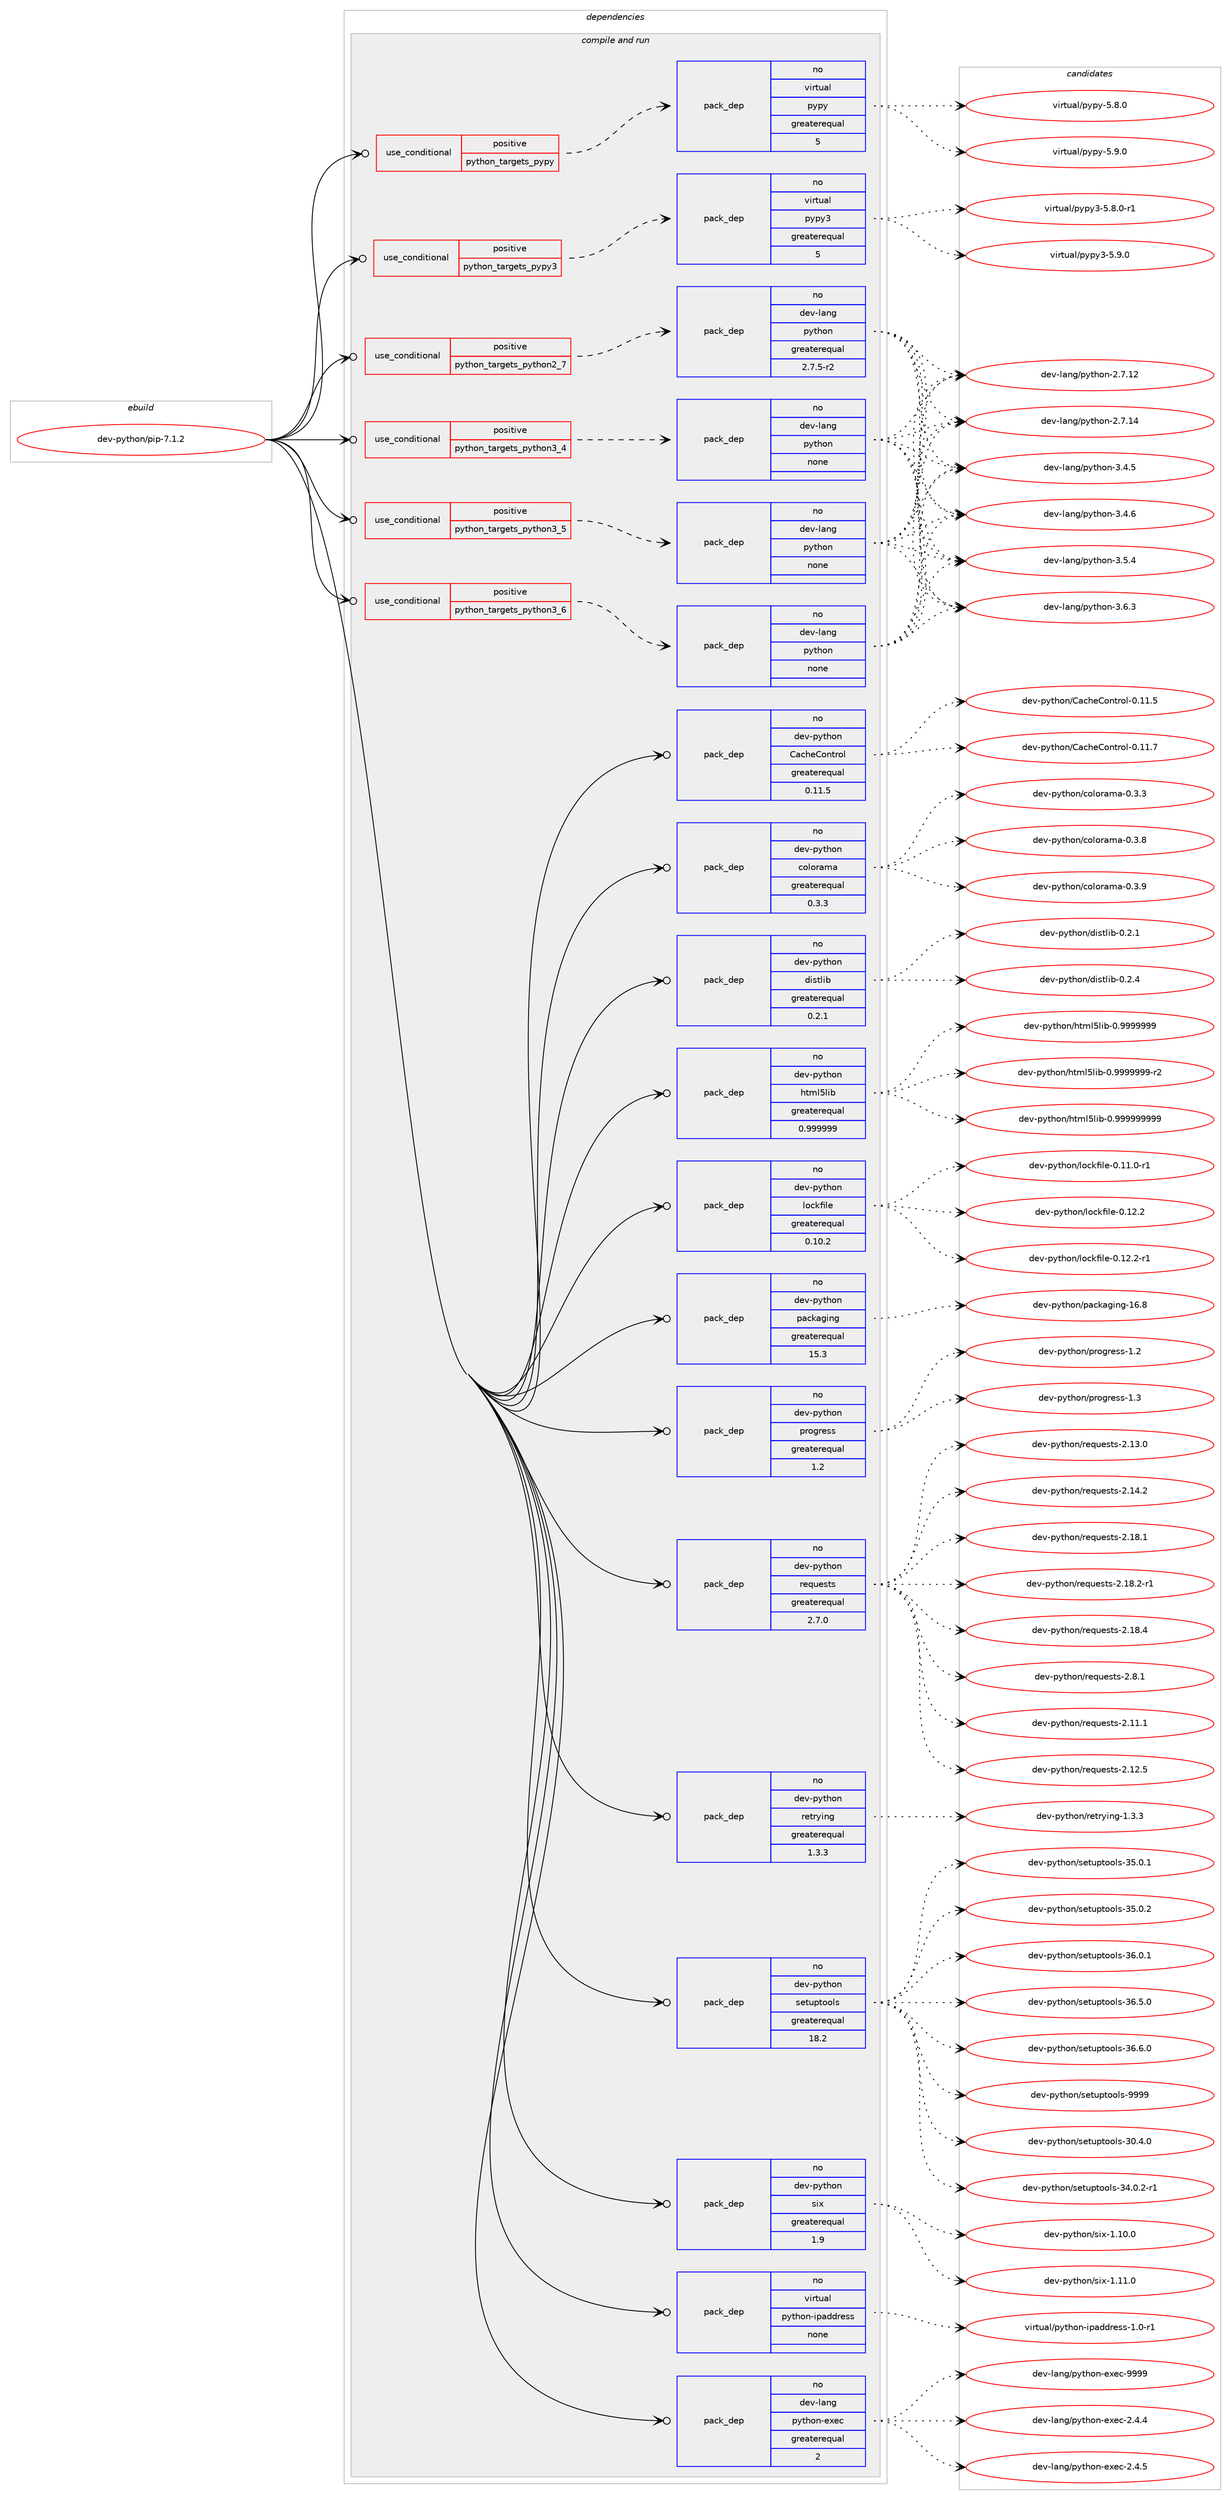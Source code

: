 digraph prolog {

# *************
# Graph options
# *************

newrank=true;
concentrate=true;
compound=true;
graph [rankdir=LR,fontname=Helvetica,fontsize=10,ranksep=1.5];#, ranksep=2.5, nodesep=0.2];
edge  [arrowhead=vee];
node  [fontname=Helvetica,fontsize=10];

# **********
# The ebuild
# **********

subgraph cluster_leftcol {
color=gray;
rank=same;
label=<<i>ebuild</i>>;
id [label="dev-python/pip-7.1.2", color=red, width=4, href="../dev-python/pip-7.1.2.svg"];
}

# ****************
# The dependencies
# ****************

subgraph cluster_midcol {
color=gray;
label=<<i>dependencies</i>>;
subgraph cluster_compile {
fillcolor="#eeeeee";
style=filled;
label=<<i>compile</i>>;
}
subgraph cluster_compileandrun {
fillcolor="#eeeeee";
style=filled;
label=<<i>compile and run</i>>;
subgraph cond37341 {
dependency173326 [label=<<TABLE BORDER="0" CELLBORDER="1" CELLSPACING="0" CELLPADDING="4"><TR><TD ROWSPAN="3" CELLPADDING="10">use_conditional</TD></TR><TR><TD>positive</TD></TR><TR><TD>python_targets_pypy</TD></TR></TABLE>>, shape=none, color=red];
subgraph pack132078 {
dependency173327 [label=<<TABLE BORDER="0" CELLBORDER="1" CELLSPACING="0" CELLPADDING="4" WIDTH="220"><TR><TD ROWSPAN="6" CELLPADDING="30">pack_dep</TD></TR><TR><TD WIDTH="110">no</TD></TR><TR><TD>virtual</TD></TR><TR><TD>pypy</TD></TR><TR><TD>greaterequal</TD></TR><TR><TD>5</TD></TR></TABLE>>, shape=none, color=blue];
}
dependency173326:e -> dependency173327:w [weight=20,style="dashed",arrowhead="vee"];
}
id:e -> dependency173326:w [weight=20,style="solid",arrowhead="odotvee"];
subgraph cond37342 {
dependency173328 [label=<<TABLE BORDER="0" CELLBORDER="1" CELLSPACING="0" CELLPADDING="4"><TR><TD ROWSPAN="3" CELLPADDING="10">use_conditional</TD></TR><TR><TD>positive</TD></TR><TR><TD>python_targets_pypy3</TD></TR></TABLE>>, shape=none, color=red];
subgraph pack132079 {
dependency173329 [label=<<TABLE BORDER="0" CELLBORDER="1" CELLSPACING="0" CELLPADDING="4" WIDTH="220"><TR><TD ROWSPAN="6" CELLPADDING="30">pack_dep</TD></TR><TR><TD WIDTH="110">no</TD></TR><TR><TD>virtual</TD></TR><TR><TD>pypy3</TD></TR><TR><TD>greaterequal</TD></TR><TR><TD>5</TD></TR></TABLE>>, shape=none, color=blue];
}
dependency173328:e -> dependency173329:w [weight=20,style="dashed",arrowhead="vee"];
}
id:e -> dependency173328:w [weight=20,style="solid",arrowhead="odotvee"];
subgraph cond37343 {
dependency173330 [label=<<TABLE BORDER="0" CELLBORDER="1" CELLSPACING="0" CELLPADDING="4"><TR><TD ROWSPAN="3" CELLPADDING="10">use_conditional</TD></TR><TR><TD>positive</TD></TR><TR><TD>python_targets_python2_7</TD></TR></TABLE>>, shape=none, color=red];
subgraph pack132080 {
dependency173331 [label=<<TABLE BORDER="0" CELLBORDER="1" CELLSPACING="0" CELLPADDING="4" WIDTH="220"><TR><TD ROWSPAN="6" CELLPADDING="30">pack_dep</TD></TR><TR><TD WIDTH="110">no</TD></TR><TR><TD>dev-lang</TD></TR><TR><TD>python</TD></TR><TR><TD>greaterequal</TD></TR><TR><TD>2.7.5-r2</TD></TR></TABLE>>, shape=none, color=blue];
}
dependency173330:e -> dependency173331:w [weight=20,style="dashed",arrowhead="vee"];
}
id:e -> dependency173330:w [weight=20,style="solid",arrowhead="odotvee"];
subgraph cond37344 {
dependency173332 [label=<<TABLE BORDER="0" CELLBORDER="1" CELLSPACING="0" CELLPADDING="4"><TR><TD ROWSPAN="3" CELLPADDING="10">use_conditional</TD></TR><TR><TD>positive</TD></TR><TR><TD>python_targets_python3_4</TD></TR></TABLE>>, shape=none, color=red];
subgraph pack132081 {
dependency173333 [label=<<TABLE BORDER="0" CELLBORDER="1" CELLSPACING="0" CELLPADDING="4" WIDTH="220"><TR><TD ROWSPAN="6" CELLPADDING="30">pack_dep</TD></TR><TR><TD WIDTH="110">no</TD></TR><TR><TD>dev-lang</TD></TR><TR><TD>python</TD></TR><TR><TD>none</TD></TR><TR><TD></TD></TR></TABLE>>, shape=none, color=blue];
}
dependency173332:e -> dependency173333:w [weight=20,style="dashed",arrowhead="vee"];
}
id:e -> dependency173332:w [weight=20,style="solid",arrowhead="odotvee"];
subgraph cond37345 {
dependency173334 [label=<<TABLE BORDER="0" CELLBORDER="1" CELLSPACING="0" CELLPADDING="4"><TR><TD ROWSPAN="3" CELLPADDING="10">use_conditional</TD></TR><TR><TD>positive</TD></TR><TR><TD>python_targets_python3_5</TD></TR></TABLE>>, shape=none, color=red];
subgraph pack132082 {
dependency173335 [label=<<TABLE BORDER="0" CELLBORDER="1" CELLSPACING="0" CELLPADDING="4" WIDTH="220"><TR><TD ROWSPAN="6" CELLPADDING="30">pack_dep</TD></TR><TR><TD WIDTH="110">no</TD></TR><TR><TD>dev-lang</TD></TR><TR><TD>python</TD></TR><TR><TD>none</TD></TR><TR><TD></TD></TR></TABLE>>, shape=none, color=blue];
}
dependency173334:e -> dependency173335:w [weight=20,style="dashed",arrowhead="vee"];
}
id:e -> dependency173334:w [weight=20,style="solid",arrowhead="odotvee"];
subgraph cond37346 {
dependency173336 [label=<<TABLE BORDER="0" CELLBORDER="1" CELLSPACING="0" CELLPADDING="4"><TR><TD ROWSPAN="3" CELLPADDING="10">use_conditional</TD></TR><TR><TD>positive</TD></TR><TR><TD>python_targets_python3_6</TD></TR></TABLE>>, shape=none, color=red];
subgraph pack132083 {
dependency173337 [label=<<TABLE BORDER="0" CELLBORDER="1" CELLSPACING="0" CELLPADDING="4" WIDTH="220"><TR><TD ROWSPAN="6" CELLPADDING="30">pack_dep</TD></TR><TR><TD WIDTH="110">no</TD></TR><TR><TD>dev-lang</TD></TR><TR><TD>python</TD></TR><TR><TD>none</TD></TR><TR><TD></TD></TR></TABLE>>, shape=none, color=blue];
}
dependency173336:e -> dependency173337:w [weight=20,style="dashed",arrowhead="vee"];
}
id:e -> dependency173336:w [weight=20,style="solid",arrowhead="odotvee"];
subgraph pack132084 {
dependency173338 [label=<<TABLE BORDER="0" CELLBORDER="1" CELLSPACING="0" CELLPADDING="4" WIDTH="220"><TR><TD ROWSPAN="6" CELLPADDING="30">pack_dep</TD></TR><TR><TD WIDTH="110">no</TD></TR><TR><TD>dev-lang</TD></TR><TR><TD>python-exec</TD></TR><TR><TD>greaterequal</TD></TR><TR><TD>2</TD></TR></TABLE>>, shape=none, color=blue];
}
id:e -> dependency173338:w [weight=20,style="solid",arrowhead="odotvee"];
subgraph pack132085 {
dependency173339 [label=<<TABLE BORDER="0" CELLBORDER="1" CELLSPACING="0" CELLPADDING="4" WIDTH="220"><TR><TD ROWSPAN="6" CELLPADDING="30">pack_dep</TD></TR><TR><TD WIDTH="110">no</TD></TR><TR><TD>dev-python</TD></TR><TR><TD>CacheControl</TD></TR><TR><TD>greaterequal</TD></TR><TR><TD>0.11.5</TD></TR></TABLE>>, shape=none, color=blue];
}
id:e -> dependency173339:w [weight=20,style="solid",arrowhead="odotvee"];
subgraph pack132086 {
dependency173340 [label=<<TABLE BORDER="0" CELLBORDER="1" CELLSPACING="0" CELLPADDING="4" WIDTH="220"><TR><TD ROWSPAN="6" CELLPADDING="30">pack_dep</TD></TR><TR><TD WIDTH="110">no</TD></TR><TR><TD>dev-python</TD></TR><TR><TD>colorama</TD></TR><TR><TD>greaterequal</TD></TR><TR><TD>0.3.3</TD></TR></TABLE>>, shape=none, color=blue];
}
id:e -> dependency173340:w [weight=20,style="solid",arrowhead="odotvee"];
subgraph pack132087 {
dependency173341 [label=<<TABLE BORDER="0" CELLBORDER="1" CELLSPACING="0" CELLPADDING="4" WIDTH="220"><TR><TD ROWSPAN="6" CELLPADDING="30">pack_dep</TD></TR><TR><TD WIDTH="110">no</TD></TR><TR><TD>dev-python</TD></TR><TR><TD>distlib</TD></TR><TR><TD>greaterequal</TD></TR><TR><TD>0.2.1</TD></TR></TABLE>>, shape=none, color=blue];
}
id:e -> dependency173341:w [weight=20,style="solid",arrowhead="odotvee"];
subgraph pack132088 {
dependency173342 [label=<<TABLE BORDER="0" CELLBORDER="1" CELLSPACING="0" CELLPADDING="4" WIDTH="220"><TR><TD ROWSPAN="6" CELLPADDING="30">pack_dep</TD></TR><TR><TD WIDTH="110">no</TD></TR><TR><TD>dev-python</TD></TR><TR><TD>html5lib</TD></TR><TR><TD>greaterequal</TD></TR><TR><TD>0.999999</TD></TR></TABLE>>, shape=none, color=blue];
}
id:e -> dependency173342:w [weight=20,style="solid",arrowhead="odotvee"];
subgraph pack132089 {
dependency173343 [label=<<TABLE BORDER="0" CELLBORDER="1" CELLSPACING="0" CELLPADDING="4" WIDTH="220"><TR><TD ROWSPAN="6" CELLPADDING="30">pack_dep</TD></TR><TR><TD WIDTH="110">no</TD></TR><TR><TD>dev-python</TD></TR><TR><TD>lockfile</TD></TR><TR><TD>greaterequal</TD></TR><TR><TD>0.10.2</TD></TR></TABLE>>, shape=none, color=blue];
}
id:e -> dependency173343:w [weight=20,style="solid",arrowhead="odotvee"];
subgraph pack132090 {
dependency173344 [label=<<TABLE BORDER="0" CELLBORDER="1" CELLSPACING="0" CELLPADDING="4" WIDTH="220"><TR><TD ROWSPAN="6" CELLPADDING="30">pack_dep</TD></TR><TR><TD WIDTH="110">no</TD></TR><TR><TD>dev-python</TD></TR><TR><TD>packaging</TD></TR><TR><TD>greaterequal</TD></TR><TR><TD>15.3</TD></TR></TABLE>>, shape=none, color=blue];
}
id:e -> dependency173344:w [weight=20,style="solid",arrowhead="odotvee"];
subgraph pack132091 {
dependency173345 [label=<<TABLE BORDER="0" CELLBORDER="1" CELLSPACING="0" CELLPADDING="4" WIDTH="220"><TR><TD ROWSPAN="6" CELLPADDING="30">pack_dep</TD></TR><TR><TD WIDTH="110">no</TD></TR><TR><TD>dev-python</TD></TR><TR><TD>progress</TD></TR><TR><TD>greaterequal</TD></TR><TR><TD>1.2</TD></TR></TABLE>>, shape=none, color=blue];
}
id:e -> dependency173345:w [weight=20,style="solid",arrowhead="odotvee"];
subgraph pack132092 {
dependency173346 [label=<<TABLE BORDER="0" CELLBORDER="1" CELLSPACING="0" CELLPADDING="4" WIDTH="220"><TR><TD ROWSPAN="6" CELLPADDING="30">pack_dep</TD></TR><TR><TD WIDTH="110">no</TD></TR><TR><TD>dev-python</TD></TR><TR><TD>requests</TD></TR><TR><TD>greaterequal</TD></TR><TR><TD>2.7.0</TD></TR></TABLE>>, shape=none, color=blue];
}
id:e -> dependency173346:w [weight=20,style="solid",arrowhead="odotvee"];
subgraph pack132093 {
dependency173347 [label=<<TABLE BORDER="0" CELLBORDER="1" CELLSPACING="0" CELLPADDING="4" WIDTH="220"><TR><TD ROWSPAN="6" CELLPADDING="30">pack_dep</TD></TR><TR><TD WIDTH="110">no</TD></TR><TR><TD>dev-python</TD></TR><TR><TD>retrying</TD></TR><TR><TD>greaterequal</TD></TR><TR><TD>1.3.3</TD></TR></TABLE>>, shape=none, color=blue];
}
id:e -> dependency173347:w [weight=20,style="solid",arrowhead="odotvee"];
subgraph pack132094 {
dependency173348 [label=<<TABLE BORDER="0" CELLBORDER="1" CELLSPACING="0" CELLPADDING="4" WIDTH="220"><TR><TD ROWSPAN="6" CELLPADDING="30">pack_dep</TD></TR><TR><TD WIDTH="110">no</TD></TR><TR><TD>dev-python</TD></TR><TR><TD>setuptools</TD></TR><TR><TD>greaterequal</TD></TR><TR><TD>18.2</TD></TR></TABLE>>, shape=none, color=blue];
}
id:e -> dependency173348:w [weight=20,style="solid",arrowhead="odotvee"];
subgraph pack132095 {
dependency173349 [label=<<TABLE BORDER="0" CELLBORDER="1" CELLSPACING="0" CELLPADDING="4" WIDTH="220"><TR><TD ROWSPAN="6" CELLPADDING="30">pack_dep</TD></TR><TR><TD WIDTH="110">no</TD></TR><TR><TD>dev-python</TD></TR><TR><TD>six</TD></TR><TR><TD>greaterequal</TD></TR><TR><TD>1.9</TD></TR></TABLE>>, shape=none, color=blue];
}
id:e -> dependency173349:w [weight=20,style="solid",arrowhead="odotvee"];
subgraph pack132096 {
dependency173350 [label=<<TABLE BORDER="0" CELLBORDER="1" CELLSPACING="0" CELLPADDING="4" WIDTH="220"><TR><TD ROWSPAN="6" CELLPADDING="30">pack_dep</TD></TR><TR><TD WIDTH="110">no</TD></TR><TR><TD>virtual</TD></TR><TR><TD>python-ipaddress</TD></TR><TR><TD>none</TD></TR><TR><TD></TD></TR></TABLE>>, shape=none, color=blue];
}
id:e -> dependency173350:w [weight=20,style="solid",arrowhead="odotvee"];
}
subgraph cluster_run {
fillcolor="#eeeeee";
style=filled;
label=<<i>run</i>>;
}
}

# **************
# The candidates
# **************

subgraph cluster_choices {
rank=same;
color=gray;
label=<<i>candidates</i>>;

subgraph choice132078 {
color=black;
nodesep=1;
choice1181051141161179710847112121112121455346564648 [label="virtual/pypy-5.8.0", color=red, width=4,href="../virtual/pypy-5.8.0.svg"];
choice1181051141161179710847112121112121455346574648 [label="virtual/pypy-5.9.0", color=red, width=4,href="../virtual/pypy-5.9.0.svg"];
dependency173327:e -> choice1181051141161179710847112121112121455346564648:w [style=dotted,weight="100"];
dependency173327:e -> choice1181051141161179710847112121112121455346574648:w [style=dotted,weight="100"];
}
subgraph choice132079 {
color=black;
nodesep=1;
choice1181051141161179710847112121112121514553465646484511449 [label="virtual/pypy3-5.8.0-r1", color=red, width=4,href="../virtual/pypy3-5.8.0-r1.svg"];
choice118105114116117971084711212111212151455346574648 [label="virtual/pypy3-5.9.0", color=red, width=4,href="../virtual/pypy3-5.9.0.svg"];
dependency173329:e -> choice1181051141161179710847112121112121514553465646484511449:w [style=dotted,weight="100"];
dependency173329:e -> choice118105114116117971084711212111212151455346574648:w [style=dotted,weight="100"];
}
subgraph choice132080 {
color=black;
nodesep=1;
choice10010111845108971101034711212111610411111045504655464950 [label="dev-lang/python-2.7.12", color=red, width=4,href="../dev-lang/python-2.7.12.svg"];
choice10010111845108971101034711212111610411111045504655464952 [label="dev-lang/python-2.7.14", color=red, width=4,href="../dev-lang/python-2.7.14.svg"];
choice100101118451089711010347112121116104111110455146524653 [label="dev-lang/python-3.4.5", color=red, width=4,href="../dev-lang/python-3.4.5.svg"];
choice100101118451089711010347112121116104111110455146524654 [label="dev-lang/python-3.4.6", color=red, width=4,href="../dev-lang/python-3.4.6.svg"];
choice100101118451089711010347112121116104111110455146534652 [label="dev-lang/python-3.5.4", color=red, width=4,href="../dev-lang/python-3.5.4.svg"];
choice100101118451089711010347112121116104111110455146544651 [label="dev-lang/python-3.6.3", color=red, width=4,href="../dev-lang/python-3.6.3.svg"];
dependency173331:e -> choice10010111845108971101034711212111610411111045504655464950:w [style=dotted,weight="100"];
dependency173331:e -> choice10010111845108971101034711212111610411111045504655464952:w [style=dotted,weight="100"];
dependency173331:e -> choice100101118451089711010347112121116104111110455146524653:w [style=dotted,weight="100"];
dependency173331:e -> choice100101118451089711010347112121116104111110455146524654:w [style=dotted,weight="100"];
dependency173331:e -> choice100101118451089711010347112121116104111110455146534652:w [style=dotted,weight="100"];
dependency173331:e -> choice100101118451089711010347112121116104111110455146544651:w [style=dotted,weight="100"];
}
subgraph choice132081 {
color=black;
nodesep=1;
choice10010111845108971101034711212111610411111045504655464950 [label="dev-lang/python-2.7.12", color=red, width=4,href="../dev-lang/python-2.7.12.svg"];
choice10010111845108971101034711212111610411111045504655464952 [label="dev-lang/python-2.7.14", color=red, width=4,href="../dev-lang/python-2.7.14.svg"];
choice100101118451089711010347112121116104111110455146524653 [label="dev-lang/python-3.4.5", color=red, width=4,href="../dev-lang/python-3.4.5.svg"];
choice100101118451089711010347112121116104111110455146524654 [label="dev-lang/python-3.4.6", color=red, width=4,href="../dev-lang/python-3.4.6.svg"];
choice100101118451089711010347112121116104111110455146534652 [label="dev-lang/python-3.5.4", color=red, width=4,href="../dev-lang/python-3.5.4.svg"];
choice100101118451089711010347112121116104111110455146544651 [label="dev-lang/python-3.6.3", color=red, width=4,href="../dev-lang/python-3.6.3.svg"];
dependency173333:e -> choice10010111845108971101034711212111610411111045504655464950:w [style=dotted,weight="100"];
dependency173333:e -> choice10010111845108971101034711212111610411111045504655464952:w [style=dotted,weight="100"];
dependency173333:e -> choice100101118451089711010347112121116104111110455146524653:w [style=dotted,weight="100"];
dependency173333:e -> choice100101118451089711010347112121116104111110455146524654:w [style=dotted,weight="100"];
dependency173333:e -> choice100101118451089711010347112121116104111110455146534652:w [style=dotted,weight="100"];
dependency173333:e -> choice100101118451089711010347112121116104111110455146544651:w [style=dotted,weight="100"];
}
subgraph choice132082 {
color=black;
nodesep=1;
choice10010111845108971101034711212111610411111045504655464950 [label="dev-lang/python-2.7.12", color=red, width=4,href="../dev-lang/python-2.7.12.svg"];
choice10010111845108971101034711212111610411111045504655464952 [label="dev-lang/python-2.7.14", color=red, width=4,href="../dev-lang/python-2.7.14.svg"];
choice100101118451089711010347112121116104111110455146524653 [label="dev-lang/python-3.4.5", color=red, width=4,href="../dev-lang/python-3.4.5.svg"];
choice100101118451089711010347112121116104111110455146524654 [label="dev-lang/python-3.4.6", color=red, width=4,href="../dev-lang/python-3.4.6.svg"];
choice100101118451089711010347112121116104111110455146534652 [label="dev-lang/python-3.5.4", color=red, width=4,href="../dev-lang/python-3.5.4.svg"];
choice100101118451089711010347112121116104111110455146544651 [label="dev-lang/python-3.6.3", color=red, width=4,href="../dev-lang/python-3.6.3.svg"];
dependency173335:e -> choice10010111845108971101034711212111610411111045504655464950:w [style=dotted,weight="100"];
dependency173335:e -> choice10010111845108971101034711212111610411111045504655464952:w [style=dotted,weight="100"];
dependency173335:e -> choice100101118451089711010347112121116104111110455146524653:w [style=dotted,weight="100"];
dependency173335:e -> choice100101118451089711010347112121116104111110455146524654:w [style=dotted,weight="100"];
dependency173335:e -> choice100101118451089711010347112121116104111110455146534652:w [style=dotted,weight="100"];
dependency173335:e -> choice100101118451089711010347112121116104111110455146544651:w [style=dotted,weight="100"];
}
subgraph choice132083 {
color=black;
nodesep=1;
choice10010111845108971101034711212111610411111045504655464950 [label="dev-lang/python-2.7.12", color=red, width=4,href="../dev-lang/python-2.7.12.svg"];
choice10010111845108971101034711212111610411111045504655464952 [label="dev-lang/python-2.7.14", color=red, width=4,href="../dev-lang/python-2.7.14.svg"];
choice100101118451089711010347112121116104111110455146524653 [label="dev-lang/python-3.4.5", color=red, width=4,href="../dev-lang/python-3.4.5.svg"];
choice100101118451089711010347112121116104111110455146524654 [label="dev-lang/python-3.4.6", color=red, width=4,href="../dev-lang/python-3.4.6.svg"];
choice100101118451089711010347112121116104111110455146534652 [label="dev-lang/python-3.5.4", color=red, width=4,href="../dev-lang/python-3.5.4.svg"];
choice100101118451089711010347112121116104111110455146544651 [label="dev-lang/python-3.6.3", color=red, width=4,href="../dev-lang/python-3.6.3.svg"];
dependency173337:e -> choice10010111845108971101034711212111610411111045504655464950:w [style=dotted,weight="100"];
dependency173337:e -> choice10010111845108971101034711212111610411111045504655464952:w [style=dotted,weight="100"];
dependency173337:e -> choice100101118451089711010347112121116104111110455146524653:w [style=dotted,weight="100"];
dependency173337:e -> choice100101118451089711010347112121116104111110455146524654:w [style=dotted,weight="100"];
dependency173337:e -> choice100101118451089711010347112121116104111110455146534652:w [style=dotted,weight="100"];
dependency173337:e -> choice100101118451089711010347112121116104111110455146544651:w [style=dotted,weight="100"];
}
subgraph choice132084 {
color=black;
nodesep=1;
choice1001011184510897110103471121211161041111104510112010199455046524652 [label="dev-lang/python-exec-2.4.4", color=red, width=4,href="../dev-lang/python-exec-2.4.4.svg"];
choice1001011184510897110103471121211161041111104510112010199455046524653 [label="dev-lang/python-exec-2.4.5", color=red, width=4,href="../dev-lang/python-exec-2.4.5.svg"];
choice10010111845108971101034711212111610411111045101120101994557575757 [label="dev-lang/python-exec-9999", color=red, width=4,href="../dev-lang/python-exec-9999.svg"];
dependency173338:e -> choice1001011184510897110103471121211161041111104510112010199455046524652:w [style=dotted,weight="100"];
dependency173338:e -> choice1001011184510897110103471121211161041111104510112010199455046524653:w [style=dotted,weight="100"];
dependency173338:e -> choice10010111845108971101034711212111610411111045101120101994557575757:w [style=dotted,weight="100"];
}
subgraph choice132085 {
color=black;
nodesep=1;
choice10010111845112121116104111110476797991041016711111011611411110845484649494653 [label="dev-python/CacheControl-0.11.5", color=red, width=4,href="../dev-python/CacheControl-0.11.5.svg"];
choice10010111845112121116104111110476797991041016711111011611411110845484649494655 [label="dev-python/CacheControl-0.11.7", color=red, width=4,href="../dev-python/CacheControl-0.11.7.svg"];
dependency173339:e -> choice10010111845112121116104111110476797991041016711111011611411110845484649494653:w [style=dotted,weight="100"];
dependency173339:e -> choice10010111845112121116104111110476797991041016711111011611411110845484649494655:w [style=dotted,weight="100"];
}
subgraph choice132086 {
color=black;
nodesep=1;
choice1001011184511212111610411111047991111081111149710997454846514651 [label="dev-python/colorama-0.3.3", color=red, width=4,href="../dev-python/colorama-0.3.3.svg"];
choice1001011184511212111610411111047991111081111149710997454846514656 [label="dev-python/colorama-0.3.8", color=red, width=4,href="../dev-python/colorama-0.3.8.svg"];
choice1001011184511212111610411111047991111081111149710997454846514657 [label="dev-python/colorama-0.3.9", color=red, width=4,href="../dev-python/colorama-0.3.9.svg"];
dependency173340:e -> choice1001011184511212111610411111047991111081111149710997454846514651:w [style=dotted,weight="100"];
dependency173340:e -> choice1001011184511212111610411111047991111081111149710997454846514656:w [style=dotted,weight="100"];
dependency173340:e -> choice1001011184511212111610411111047991111081111149710997454846514657:w [style=dotted,weight="100"];
}
subgraph choice132087 {
color=black;
nodesep=1;
choice100101118451121211161041111104710010511511610810598454846504649 [label="dev-python/distlib-0.2.1", color=red, width=4,href="../dev-python/distlib-0.2.1.svg"];
choice100101118451121211161041111104710010511511610810598454846504652 [label="dev-python/distlib-0.2.4", color=red, width=4,href="../dev-python/distlib-0.2.4.svg"];
dependency173341:e -> choice100101118451121211161041111104710010511511610810598454846504649:w [style=dotted,weight="100"];
dependency173341:e -> choice100101118451121211161041111104710010511511610810598454846504652:w [style=dotted,weight="100"];
}
subgraph choice132088 {
color=black;
nodesep=1;
choice1001011184511212111610411111047104116109108531081059845484657575757575757 [label="dev-python/html5lib-0.9999999", color=red, width=4,href="../dev-python/html5lib-0.9999999.svg"];
choice10010111845112121116104111110471041161091085310810598454846575757575757574511450 [label="dev-python/html5lib-0.9999999-r2", color=red, width=4,href="../dev-python/html5lib-0.9999999-r2.svg"];
choice10010111845112121116104111110471041161091085310810598454846575757575757575757 [label="dev-python/html5lib-0.999999999", color=red, width=4,href="../dev-python/html5lib-0.999999999.svg"];
dependency173342:e -> choice1001011184511212111610411111047104116109108531081059845484657575757575757:w [style=dotted,weight="100"];
dependency173342:e -> choice10010111845112121116104111110471041161091085310810598454846575757575757574511450:w [style=dotted,weight="100"];
dependency173342:e -> choice10010111845112121116104111110471041161091085310810598454846575757575757575757:w [style=dotted,weight="100"];
}
subgraph choice132089 {
color=black;
nodesep=1;
choice100101118451121211161041111104710811199107102105108101454846494946484511449 [label="dev-python/lockfile-0.11.0-r1", color=red, width=4,href="../dev-python/lockfile-0.11.0-r1.svg"];
choice10010111845112121116104111110471081119910710210510810145484649504650 [label="dev-python/lockfile-0.12.2", color=red, width=4,href="../dev-python/lockfile-0.12.2.svg"];
choice100101118451121211161041111104710811199107102105108101454846495046504511449 [label="dev-python/lockfile-0.12.2-r1", color=red, width=4,href="../dev-python/lockfile-0.12.2-r1.svg"];
dependency173343:e -> choice100101118451121211161041111104710811199107102105108101454846494946484511449:w [style=dotted,weight="100"];
dependency173343:e -> choice10010111845112121116104111110471081119910710210510810145484649504650:w [style=dotted,weight="100"];
dependency173343:e -> choice100101118451121211161041111104710811199107102105108101454846495046504511449:w [style=dotted,weight="100"];
}
subgraph choice132090 {
color=black;
nodesep=1;
choice10010111845112121116104111110471129799107971031051101034549544656 [label="dev-python/packaging-16.8", color=red, width=4,href="../dev-python/packaging-16.8.svg"];
dependency173344:e -> choice10010111845112121116104111110471129799107971031051101034549544656:w [style=dotted,weight="100"];
}
subgraph choice132091 {
color=black;
nodesep=1;
choice100101118451121211161041111104711211411110311410111511545494650 [label="dev-python/progress-1.2", color=red, width=4,href="../dev-python/progress-1.2.svg"];
choice100101118451121211161041111104711211411110311410111511545494651 [label="dev-python/progress-1.3", color=red, width=4,href="../dev-python/progress-1.3.svg"];
dependency173345:e -> choice100101118451121211161041111104711211411110311410111511545494650:w [style=dotted,weight="100"];
dependency173345:e -> choice100101118451121211161041111104711211411110311410111511545494651:w [style=dotted,weight="100"];
}
subgraph choice132092 {
color=black;
nodesep=1;
choice100101118451121211161041111104711410111311710111511611545504649494649 [label="dev-python/requests-2.11.1", color=red, width=4,href="../dev-python/requests-2.11.1.svg"];
choice100101118451121211161041111104711410111311710111511611545504649504653 [label="dev-python/requests-2.12.5", color=red, width=4,href="../dev-python/requests-2.12.5.svg"];
choice100101118451121211161041111104711410111311710111511611545504649514648 [label="dev-python/requests-2.13.0", color=red, width=4,href="../dev-python/requests-2.13.0.svg"];
choice100101118451121211161041111104711410111311710111511611545504649524650 [label="dev-python/requests-2.14.2", color=red, width=4,href="../dev-python/requests-2.14.2.svg"];
choice100101118451121211161041111104711410111311710111511611545504649564649 [label="dev-python/requests-2.18.1", color=red, width=4,href="../dev-python/requests-2.18.1.svg"];
choice1001011184511212111610411111047114101113117101115116115455046495646504511449 [label="dev-python/requests-2.18.2-r1", color=red, width=4,href="../dev-python/requests-2.18.2-r1.svg"];
choice100101118451121211161041111104711410111311710111511611545504649564652 [label="dev-python/requests-2.18.4", color=red, width=4,href="../dev-python/requests-2.18.4.svg"];
choice1001011184511212111610411111047114101113117101115116115455046564649 [label="dev-python/requests-2.8.1", color=red, width=4,href="../dev-python/requests-2.8.1.svg"];
dependency173346:e -> choice100101118451121211161041111104711410111311710111511611545504649494649:w [style=dotted,weight="100"];
dependency173346:e -> choice100101118451121211161041111104711410111311710111511611545504649504653:w [style=dotted,weight="100"];
dependency173346:e -> choice100101118451121211161041111104711410111311710111511611545504649514648:w [style=dotted,weight="100"];
dependency173346:e -> choice100101118451121211161041111104711410111311710111511611545504649524650:w [style=dotted,weight="100"];
dependency173346:e -> choice100101118451121211161041111104711410111311710111511611545504649564649:w [style=dotted,weight="100"];
dependency173346:e -> choice1001011184511212111610411111047114101113117101115116115455046495646504511449:w [style=dotted,weight="100"];
dependency173346:e -> choice100101118451121211161041111104711410111311710111511611545504649564652:w [style=dotted,weight="100"];
dependency173346:e -> choice1001011184511212111610411111047114101113117101115116115455046564649:w [style=dotted,weight="100"];
}
subgraph choice132093 {
color=black;
nodesep=1;
choice1001011184511212111610411111047114101116114121105110103454946514651 [label="dev-python/retrying-1.3.3", color=red, width=4,href="../dev-python/retrying-1.3.3.svg"];
dependency173347:e -> choice1001011184511212111610411111047114101116114121105110103454946514651:w [style=dotted,weight="100"];
}
subgraph choice132094 {
color=black;
nodesep=1;
choice100101118451121211161041111104711510111611711211611111110811545514846524648 [label="dev-python/setuptools-30.4.0", color=red, width=4,href="../dev-python/setuptools-30.4.0.svg"];
choice1001011184511212111610411111047115101116117112116111111108115455152464846504511449 [label="dev-python/setuptools-34.0.2-r1", color=red, width=4,href="../dev-python/setuptools-34.0.2-r1.svg"];
choice100101118451121211161041111104711510111611711211611111110811545515346484649 [label="dev-python/setuptools-35.0.1", color=red, width=4,href="../dev-python/setuptools-35.0.1.svg"];
choice100101118451121211161041111104711510111611711211611111110811545515346484650 [label="dev-python/setuptools-35.0.2", color=red, width=4,href="../dev-python/setuptools-35.0.2.svg"];
choice100101118451121211161041111104711510111611711211611111110811545515446484649 [label="dev-python/setuptools-36.0.1", color=red, width=4,href="../dev-python/setuptools-36.0.1.svg"];
choice100101118451121211161041111104711510111611711211611111110811545515446534648 [label="dev-python/setuptools-36.5.0", color=red, width=4,href="../dev-python/setuptools-36.5.0.svg"];
choice100101118451121211161041111104711510111611711211611111110811545515446544648 [label="dev-python/setuptools-36.6.0", color=red, width=4,href="../dev-python/setuptools-36.6.0.svg"];
choice10010111845112121116104111110471151011161171121161111111081154557575757 [label="dev-python/setuptools-9999", color=red, width=4,href="../dev-python/setuptools-9999.svg"];
dependency173348:e -> choice100101118451121211161041111104711510111611711211611111110811545514846524648:w [style=dotted,weight="100"];
dependency173348:e -> choice1001011184511212111610411111047115101116117112116111111108115455152464846504511449:w [style=dotted,weight="100"];
dependency173348:e -> choice100101118451121211161041111104711510111611711211611111110811545515346484649:w [style=dotted,weight="100"];
dependency173348:e -> choice100101118451121211161041111104711510111611711211611111110811545515346484650:w [style=dotted,weight="100"];
dependency173348:e -> choice100101118451121211161041111104711510111611711211611111110811545515446484649:w [style=dotted,weight="100"];
dependency173348:e -> choice100101118451121211161041111104711510111611711211611111110811545515446534648:w [style=dotted,weight="100"];
dependency173348:e -> choice100101118451121211161041111104711510111611711211611111110811545515446544648:w [style=dotted,weight="100"];
dependency173348:e -> choice10010111845112121116104111110471151011161171121161111111081154557575757:w [style=dotted,weight="100"];
}
subgraph choice132095 {
color=black;
nodesep=1;
choice100101118451121211161041111104711510512045494649484648 [label="dev-python/six-1.10.0", color=red, width=4,href="../dev-python/six-1.10.0.svg"];
choice100101118451121211161041111104711510512045494649494648 [label="dev-python/six-1.11.0", color=red, width=4,href="../dev-python/six-1.11.0.svg"];
dependency173349:e -> choice100101118451121211161041111104711510512045494649484648:w [style=dotted,weight="100"];
dependency173349:e -> choice100101118451121211161041111104711510512045494649494648:w [style=dotted,weight="100"];
}
subgraph choice132096 {
color=black;
nodesep=1;
choice11810511411611797108471121211161041111104510511297100100114101115115454946484511449 [label="virtual/python-ipaddress-1.0-r1", color=red, width=4,href="../virtual/python-ipaddress-1.0-r1.svg"];
dependency173350:e -> choice11810511411611797108471121211161041111104510511297100100114101115115454946484511449:w [style=dotted,weight="100"];
}
}

}

